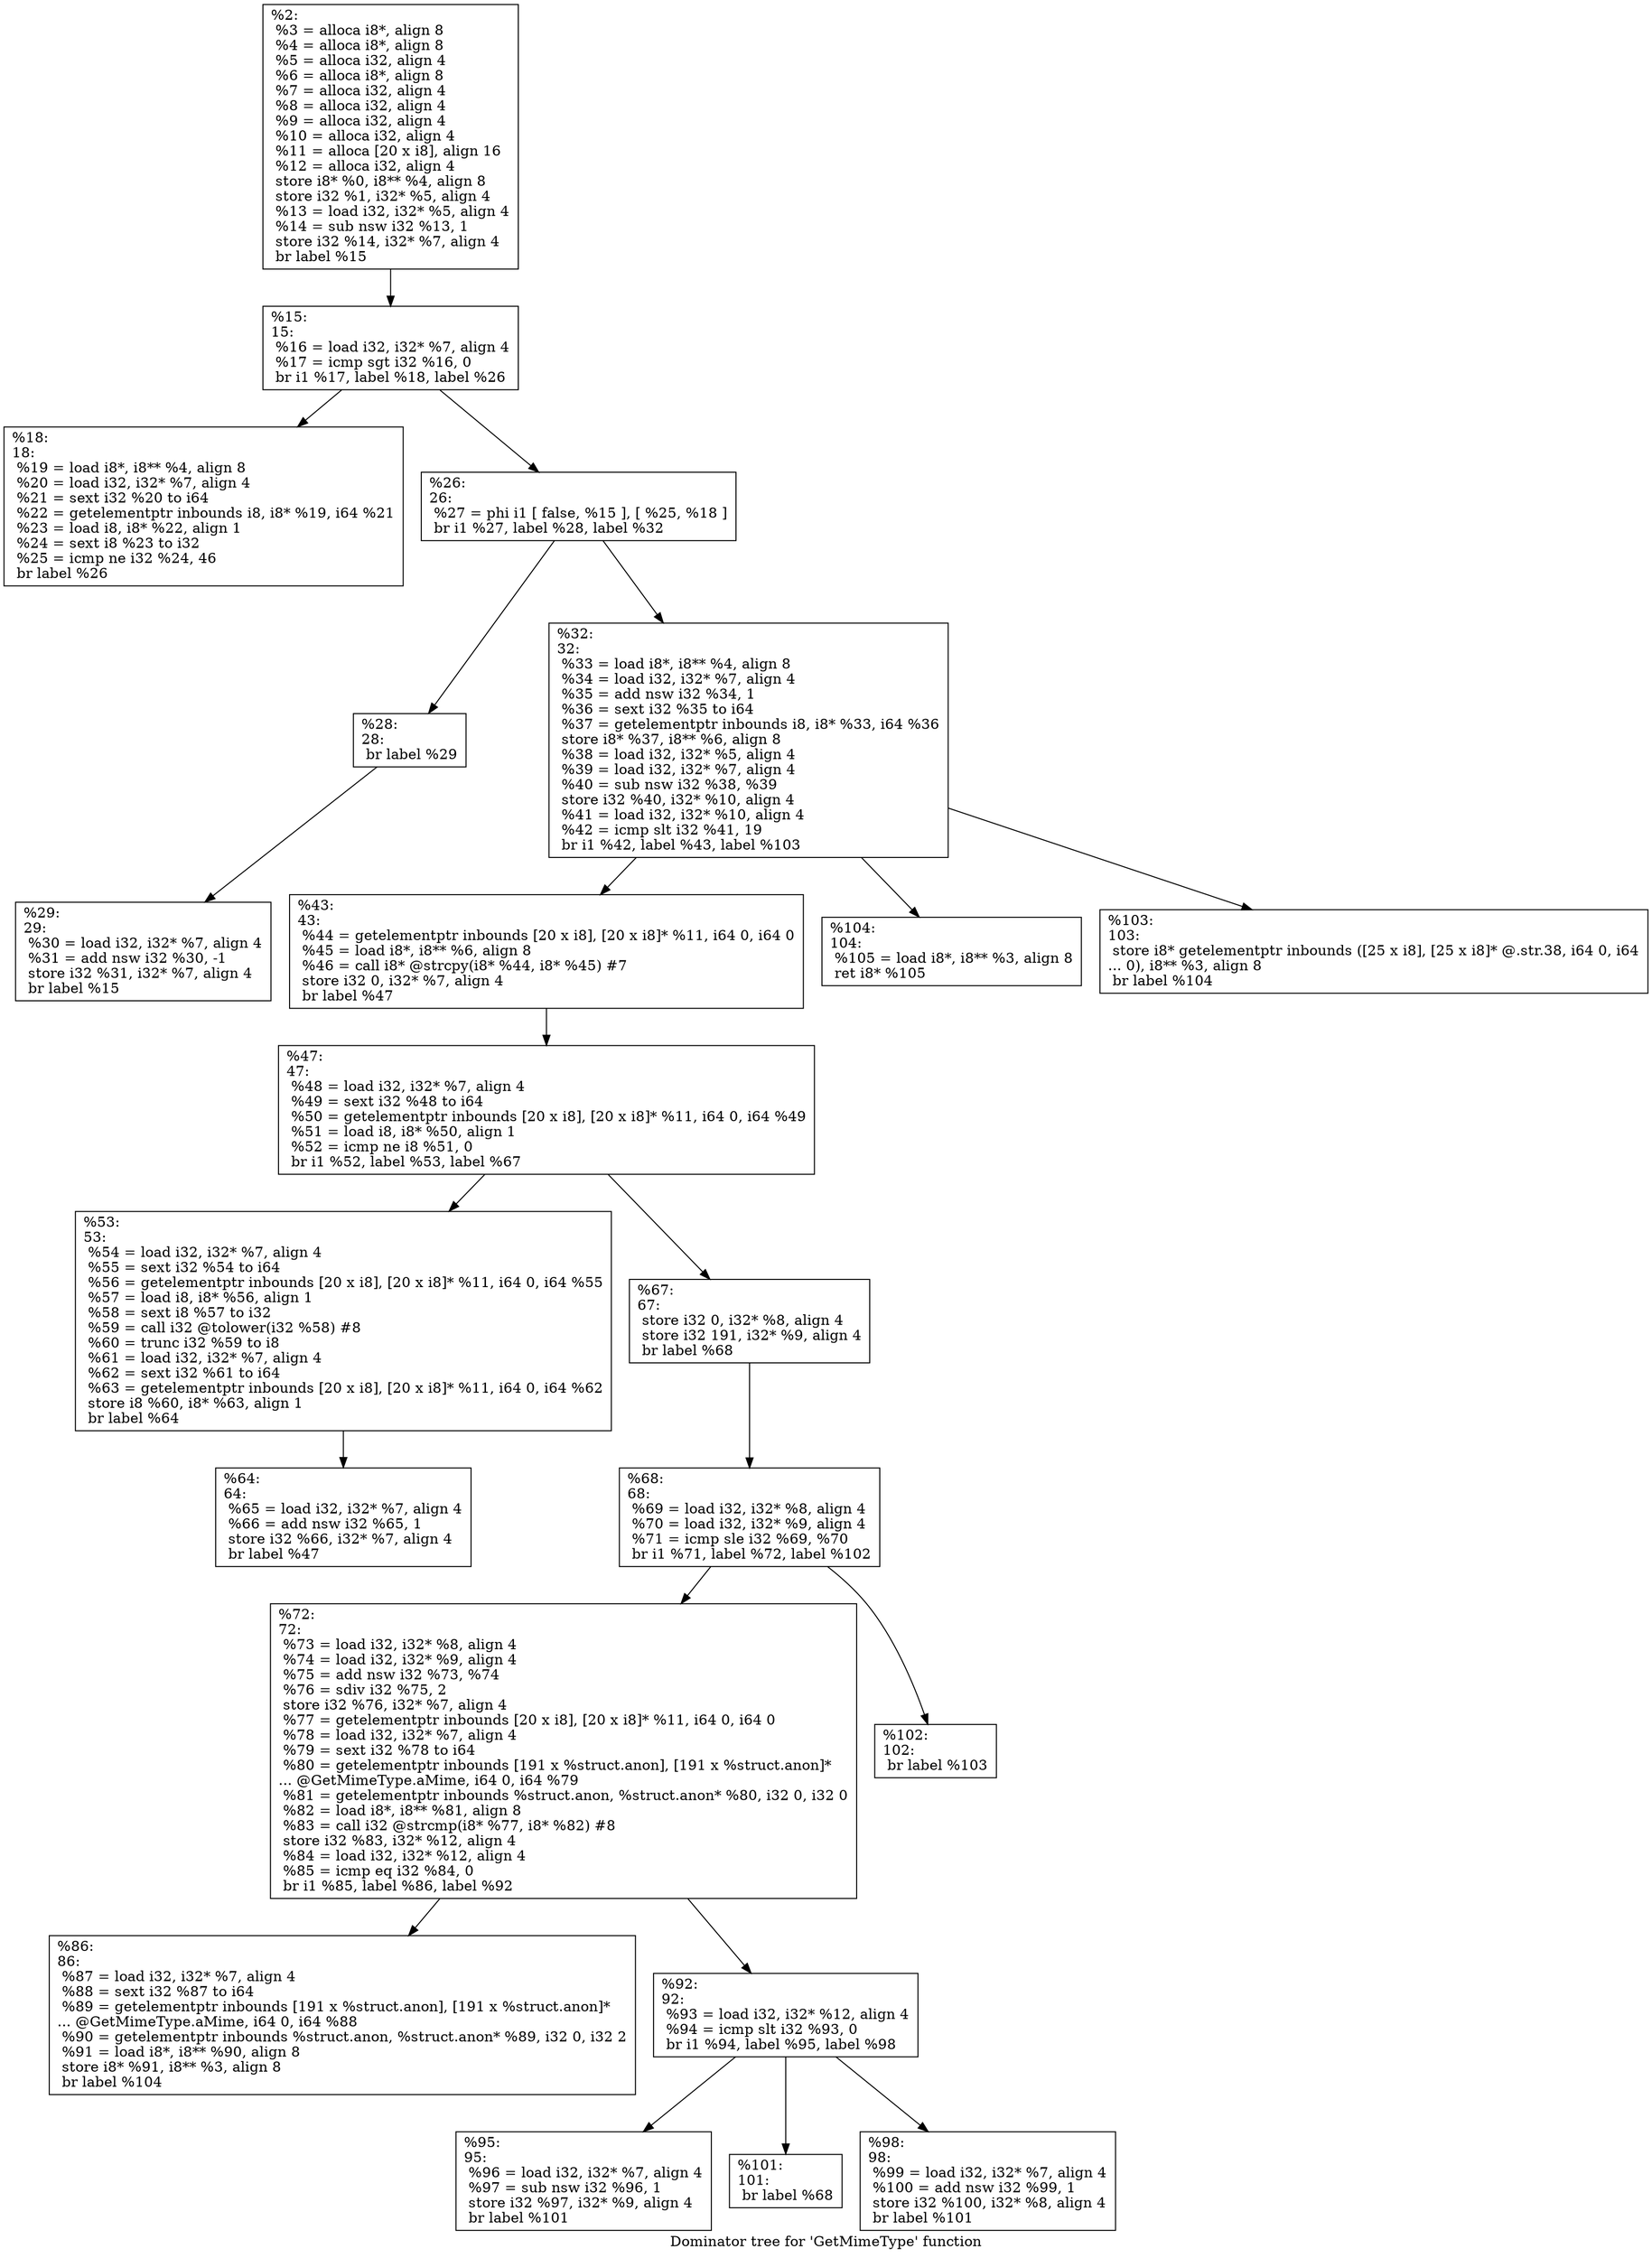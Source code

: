 digraph "Dominator tree for 'GetMimeType' function" {
	label="Dominator tree for 'GetMimeType' function";

	Node0x1e00bc0 [shape=record,label="{%2:\l  %3 = alloca i8*, align 8\l  %4 = alloca i8*, align 8\l  %5 = alloca i32, align 4\l  %6 = alloca i8*, align 8\l  %7 = alloca i32, align 4\l  %8 = alloca i32, align 4\l  %9 = alloca i32, align 4\l  %10 = alloca i32, align 4\l  %11 = alloca [20 x i8], align 16\l  %12 = alloca i32, align 4\l  store i8* %0, i8** %4, align 8\l  store i32 %1, i32* %5, align 4\l  %13 = load i32, i32* %5, align 4\l  %14 = sub nsw i32 %13, 1\l  store i32 %14, i32* %7, align 4\l  br label %15\l}"];
	Node0x1e00bc0 -> Node0x1e00dc0;
	Node0x1e00dc0 [shape=record,label="{%15:\l15:                                               \l  %16 = load i32, i32* %7, align 4\l  %17 = icmp sgt i32 %16, 0\l  br i1 %17, label %18, label %26\l}"];
	Node0x1e00dc0 -> Node0x1dd3980;
	Node0x1e00dc0 -> Node0x1d4d490;
	Node0x1dd3980 [shape=record,label="{%18:\l18:                                               \l  %19 = load i8*, i8** %4, align 8\l  %20 = load i32, i32* %7, align 4\l  %21 = sext i32 %20 to i64\l  %22 = getelementptr inbounds i8, i8* %19, i64 %21\l  %23 = load i8, i8* %22, align 1\l  %24 = sext i8 %23 to i32\l  %25 = icmp ne i32 %24, 46\l  br label %26\l}"];
	Node0x1d4d490 [shape=record,label="{%26:\l26:                                               \l  %27 = phi i1 [ false, %15 ], [ %25, %18 ]\l  br i1 %27, label %28, label %32\l}"];
	Node0x1d4d490 -> Node0x1dfabf0;
	Node0x1d4d490 -> Node0x1dab900;
	Node0x1dfabf0 [shape=record,label="{%28:\l28:                                               \l  br label %29\l}"];
	Node0x1dfabf0 -> Node0x1dfa200;
	Node0x1dfa200 [shape=record,label="{%29:\l29:                                               \l  %30 = load i32, i32* %7, align 4\l  %31 = add nsw i32 %30, -1\l  store i32 %31, i32* %7, align 4\l  br label %15\l}"];
	Node0x1dab900 [shape=record,label="{%32:\l32:                                               \l  %33 = load i8*, i8** %4, align 8\l  %34 = load i32, i32* %7, align 4\l  %35 = add nsw i32 %34, 1\l  %36 = sext i32 %35 to i64\l  %37 = getelementptr inbounds i8, i8* %33, i64 %36\l  store i8* %37, i8** %6, align 8\l  %38 = load i32, i32* %5, align 4\l  %39 = load i32, i32* %7, align 4\l  %40 = sub nsw i32 %38, %39\l  store i32 %40, i32* %10, align 4\l  %41 = load i32, i32* %10, align 4\l  %42 = icmp slt i32 %41, 19\l  br i1 %42, label %43, label %103\l}"];
	Node0x1dab900 -> Node0x1dfb580;
	Node0x1dab900 -> Node0x1dead30;
	Node0x1dab900 -> Node0x1dee050;
	Node0x1dfb580 [shape=record,label="{%43:\l43:                                               \l  %44 = getelementptr inbounds [20 x i8], [20 x i8]* %11, i64 0, i64 0\l  %45 = load i8*, i8** %6, align 8\l  %46 = call i8* @strcpy(i8* %44, i8* %45) #7\l  store i32 0, i32* %7, align 4\l  br label %47\l}"];
	Node0x1dfb580 -> Node0x1dfafd0;
	Node0x1dfafd0 [shape=record,label="{%47:\l47:                                               \l  %48 = load i32, i32* %7, align 4\l  %49 = sext i32 %48 to i64\l  %50 = getelementptr inbounds [20 x i8], [20 x i8]* %11, i64 0, i64 %49\l  %51 = load i8, i8* %50, align 1\l  %52 = icmp ne i8 %51, 0\l  br i1 %52, label %53, label %67\l}"];
	Node0x1dfafd0 -> Node0x1dff180;
	Node0x1dfafd0 -> Node0x1dc1f80;
	Node0x1dff180 [shape=record,label="{%53:\l53:                                               \l  %54 = load i32, i32* %7, align 4\l  %55 = sext i32 %54 to i64\l  %56 = getelementptr inbounds [20 x i8], [20 x i8]* %11, i64 0, i64 %55\l  %57 = load i8, i8* %56, align 1\l  %58 = sext i8 %57 to i32\l  %59 = call i32 @tolower(i32 %58) #8\l  %60 = trunc i32 %59 to i8\l  %61 = load i32, i32* %7, align 4\l  %62 = sext i32 %61 to i64\l  %63 = getelementptr inbounds [20 x i8], [20 x i8]* %11, i64 0, i64 %62\l  store i8 %60, i8* %63, align 1\l  br label %64\l}"];
	Node0x1dff180 -> Node0x1db5290;
	Node0x1db5290 [shape=record,label="{%64:\l64:                                               \l  %65 = load i32, i32* %7, align 4\l  %66 = add nsw i32 %65, 1\l  store i32 %66, i32* %7, align 4\l  br label %47\l}"];
	Node0x1dc1f80 [shape=record,label="{%67:\l67:                                               \l  store i32 0, i32* %8, align 4\l  store i32 191, i32* %9, align 4\l  br label %68\l}"];
	Node0x1dc1f80 -> Node0x1da3700;
	Node0x1da3700 [shape=record,label="{%68:\l68:                                               \l  %69 = load i32, i32* %8, align 4\l  %70 = load i32, i32* %9, align 4\l  %71 = icmp sle i32 %69, %70\l  br i1 %71, label %72, label %102\l}"];
	Node0x1da3700 -> Node0x1dc2580;
	Node0x1da3700 -> Node0x1d9df00;
	Node0x1dc2580 [shape=record,label="{%72:\l72:                                               \l  %73 = load i32, i32* %8, align 4\l  %74 = load i32, i32* %9, align 4\l  %75 = add nsw i32 %73, %74\l  %76 = sdiv i32 %75, 2\l  store i32 %76, i32* %7, align 4\l  %77 = getelementptr inbounds [20 x i8], [20 x i8]* %11, i64 0, i64 0\l  %78 = load i32, i32* %7, align 4\l  %79 = sext i32 %78 to i64\l  %80 = getelementptr inbounds [191 x %struct.anon], [191 x %struct.anon]*\l... @GetMimeType.aMime, i64 0, i64 %79\l  %81 = getelementptr inbounds %struct.anon, %struct.anon* %80, i32 0, i32 0\l  %82 = load i8*, i8** %81, align 8\l  %83 = call i32 @strcmp(i8* %77, i8* %82) #8\l  store i32 %83, i32* %12, align 4\l  %84 = load i32, i32* %12, align 4\l  %85 = icmp eq i32 %84, 0\l  br i1 %85, label %86, label %92\l}"];
	Node0x1dc2580 -> Node0x1dba180;
	Node0x1dc2580 -> Node0x1d4f5a0;
	Node0x1dba180 [shape=record,label="{%86:\l86:                                               \l  %87 = load i32, i32* %7, align 4\l  %88 = sext i32 %87 to i64\l  %89 = getelementptr inbounds [191 x %struct.anon], [191 x %struct.anon]*\l... @GetMimeType.aMime, i64 0, i64 %88\l  %90 = getelementptr inbounds %struct.anon, %struct.anon* %89, i32 0, i32 2\l  %91 = load i8*, i8** %90, align 8\l  store i8* %91, i8** %3, align 8\l  br label %104\l}"];
	Node0x1d4f5a0 [shape=record,label="{%92:\l92:                                               \l  %93 = load i32, i32* %12, align 4\l  %94 = icmp slt i32 %93, 0\l  br i1 %94, label %95, label %98\l}"];
	Node0x1d4f5a0 -> Node0x1dff5e0;
	Node0x1d4f5a0 -> Node0x1dba310;
	Node0x1d4f5a0 -> Node0x1db75c0;
	Node0x1dff5e0 [shape=record,label="{%95:\l95:                                               \l  %96 = load i32, i32* %7, align 4\l  %97 = sub nsw i32 %96, 1\l  store i32 %97, i32* %9, align 4\l  br label %101\l}"];
	Node0x1dba310 [shape=record,label="{%101:\l101:                                              \l  br label %68\l}"];
	Node0x1db75c0 [shape=record,label="{%98:\l98:                                               \l  %99 = load i32, i32* %7, align 4\l  %100 = add nsw i32 %99, 1\l  store i32 %100, i32* %8, align 4\l  br label %101\l}"];
	Node0x1d9df00 [shape=record,label="{%102:\l102:                                              \l  br label %103\l}"];
	Node0x1dead30 [shape=record,label="{%104:\l104:                                              \l  %105 = load i8*, i8** %3, align 8\l  ret i8* %105\l}"];
	Node0x1dee050 [shape=record,label="{%103:\l103:                                              \l  store i8* getelementptr inbounds ([25 x i8], [25 x i8]* @.str.38, i64 0, i64\l... 0), i8** %3, align 8\l  br label %104\l}"];
}

